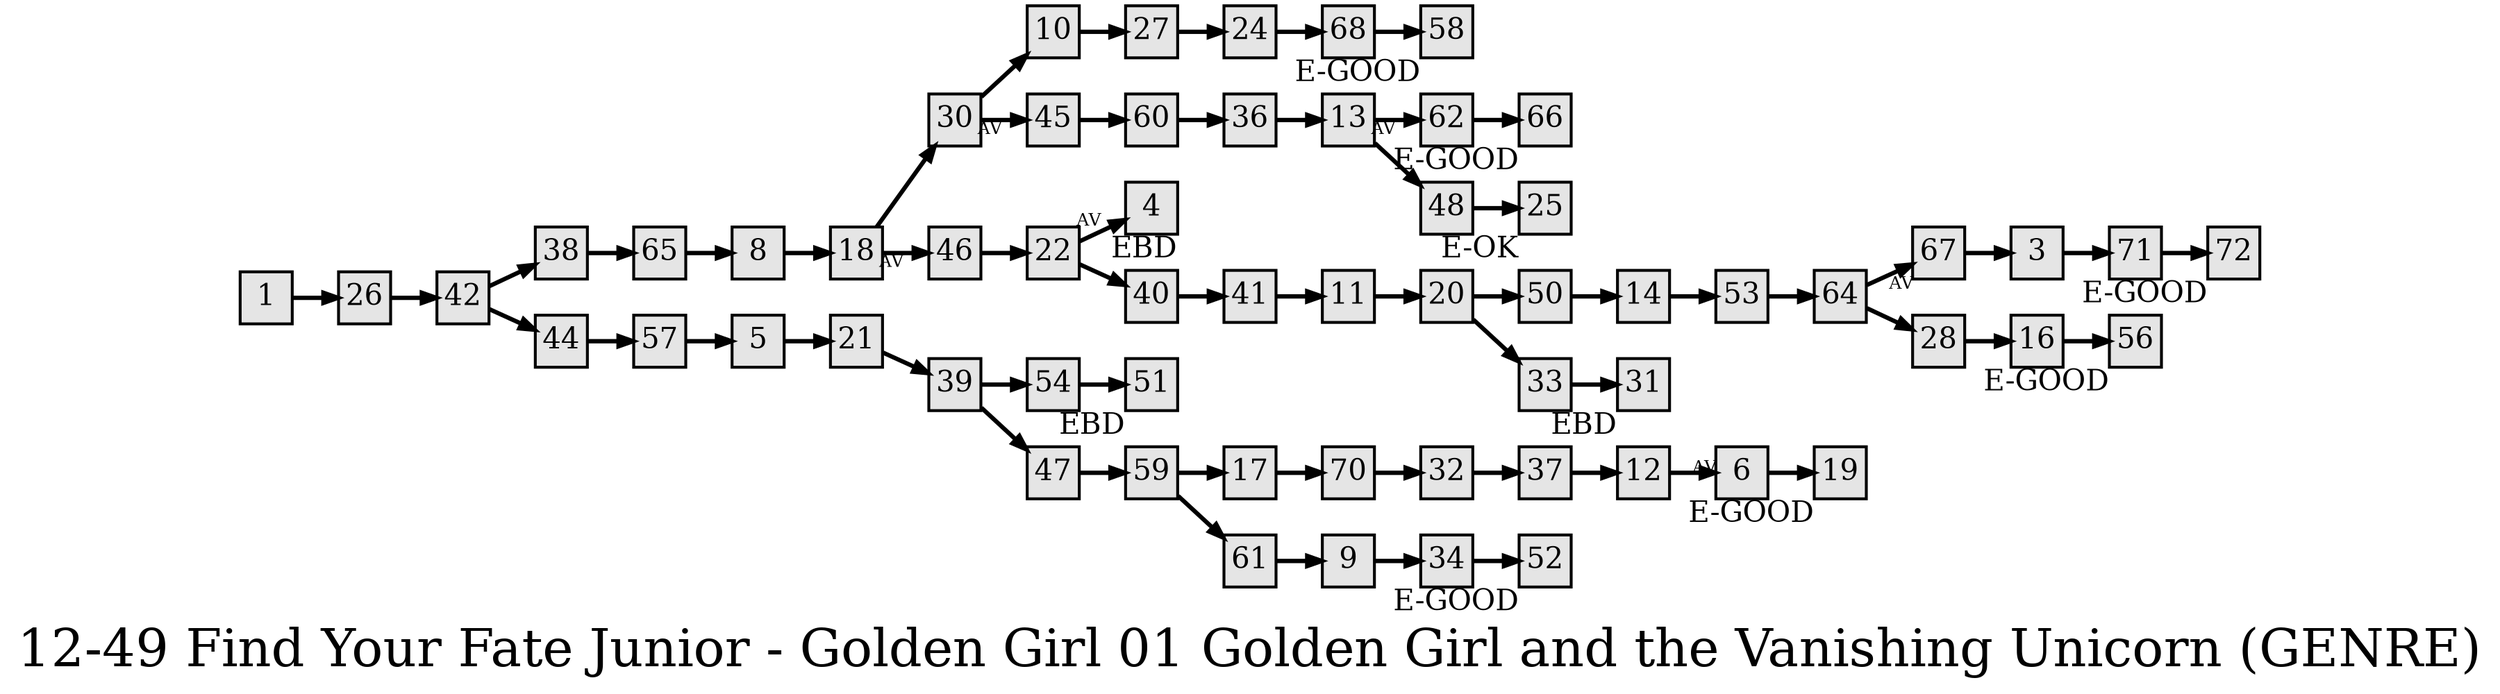 digraph g{
  graph [ label="12-49 Find Your Fate Junior - Golden Girl 01 Golden Girl and the Vanishing Unicorn (GENRE)" rankdir=LR, ordering=out, fontsize=36, nodesep="0.35", ranksep="0.45"];
  node  [shape=rect, penwidth=2, fontsize=20, style=filled, fillcolor=grey90, margin="0,0", labelfloat=true, regular=true, fixedsize=true];
  edge  [labelfloat=true, penwidth=3, fontsize=12];
  // ---;
  // group  : Katz;
  // id     :;
  // gbid   :;
  // series :;
  // title  :;
  // author :;
  // credit:;
  // - name : Juliet Way-Henthorne;
  // role : encoder;
  // date : 2017-09-14;
  // - name : Jeremy Douglass;
  // role : editor;
  // date : 2017-10-19;
  // render:;
  // - name   : ?;
  // styles : ?;
  // engine : dot;
  // comment: >;
  
  // ---;
  
  // From | To | Label;
  
  1 -> 26;
  3 -> 71;
  4	[ xlabel="EBD" ];
  5 -> 21;
  6 -> 19;
  8 -> 18;
  9 -> 34;
  10 -> 27;
  11 -> 20;
  12 -> 6	[ xlabel="AV" ];
  13 -> 62	[ xlabel="AV" ];
  13 -> 48;	// NO AV
  14 -> 53;
  16 -> 56;
  17 -> 70;
  18 -> 30;	// NO AV
  18 -> 46	[ xlabel="AV" ];
  19	[ xlabel="E-GOOD" ];	// SUBTLE ROMANCE
  20 -> 50;
  20 -> 33;
  21 -> 39;
  22 -> 4	[ xlabel="AV" ];
  22 -> 40;	// NO AV
  24 -> 68;
  25	[ xlabel="E-OK" ];
  26 -> 42;
  27 -> 24;
  28 -> 16;
  30 -> 10;
  30 -> 45	[ xlabel="AV" ];
  31	[ xlabel="EBD" ];
  32 -> 37;
  33 -> 31;
  34 -> 52;
  36 -> 13;
  37 -> 12;
  38 -> 65;
  39 -> 54;
  39 -> 47;
  40 -> 41;
  41 -> 11;
  42 -> 38;
  42 -> 44;
  44 -> 57;
  45 -> 60;
  46 -> 22;
  47 -> 59;
  48 -> 25;
  50 -> 14;
  51	[ xlabel="EBD" ];
  52	[ xlabel="E-GOOD" ];
  53 -> 64;
  54 -> 51;
  56	[ xlabel="E-GOOD" ];	// SUBTLE ROMANCE
  57 -> 5;
  58	[ xlabel="E-GOOD" ];	// SUBTLE ROMANCE
  59 -> 17;
  59 -> 61;
  60 -> 36;
  61 -> 9;
  62 -> 66;
  64 -> 67	[ xlabel="AV" ];
  64 -> 28;	// NO AV
  65 -> 8;
  66	[ xlabel="E-GOOD" ];
  67 -> 3;
  68 -> 58;
  70 -> 32;
  71 -> 72;
  72	[ xlabel="E-GOOD" ];
}

